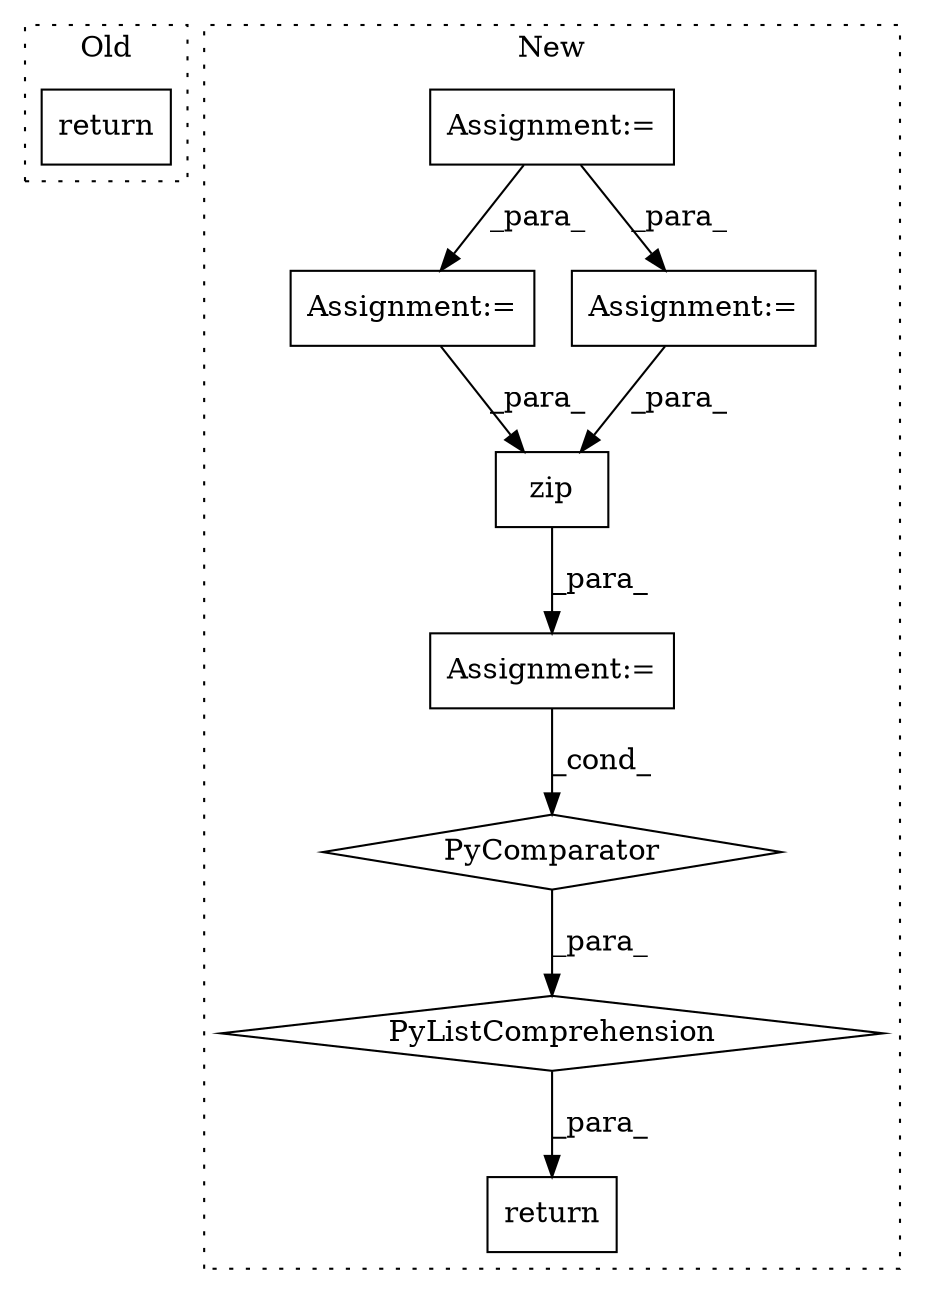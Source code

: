 digraph G {
subgraph cluster0 {
1 [label="return" a="41" s="5563" l="7" shape="box"];
label = "Old";
style="dotted";
}
subgraph cluster1 {
2 [label="zip" a="32" s="6186,6216" l="4,1" shape="box"];
3 [label="Assignment:=" a="7" s="6178" l="53" shape="box"];
4 [label="Assignment:=" a="7" s="5623" l="1" shape="box"];
5 [label="PyComparator" a="113" s="6178" l="53" shape="diamond"];
6 [label="return" a="41" s="6080" l="18" shape="box"];
7 [label="PyListComprehension" a="109" s="6098" l="141" shape="diamond"];
8 [label="Assignment:=" a="7" s="6047" l="25" shape="box"];
9 [label="Assignment:=" a="7" s="5774" l="12" shape="box"];
label = "New";
style="dotted";
}
2 -> 3 [label="_para_"];
3 -> 5 [label="_cond_"];
4 -> 9 [label="_para_"];
4 -> 8 [label="_para_"];
5 -> 7 [label="_para_"];
7 -> 6 [label="_para_"];
8 -> 2 [label="_para_"];
9 -> 2 [label="_para_"];
}
